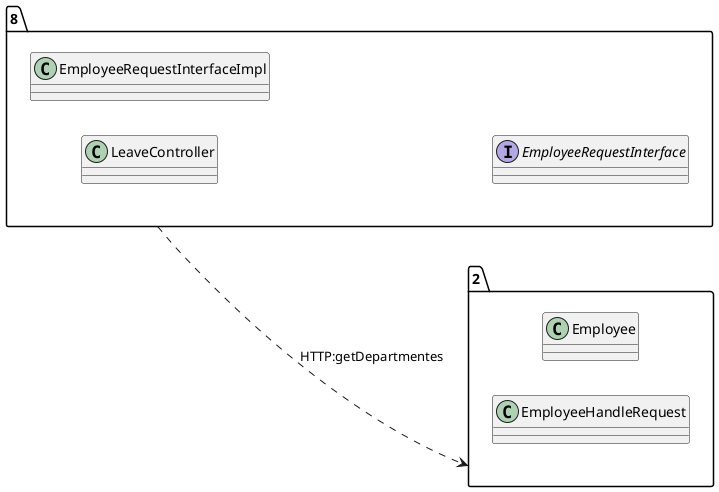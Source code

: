 @startuml 
allow_mixing
left to right direction
package "8"{
class LeaveController
class EmployeeRequestInterfaceImpl
interface EmployeeRequestInterface

}
package "2"{
class Employee
class EmployeeHandleRequest

}
"8" ..> "2":HTTP:getDepartmentes
@enduml